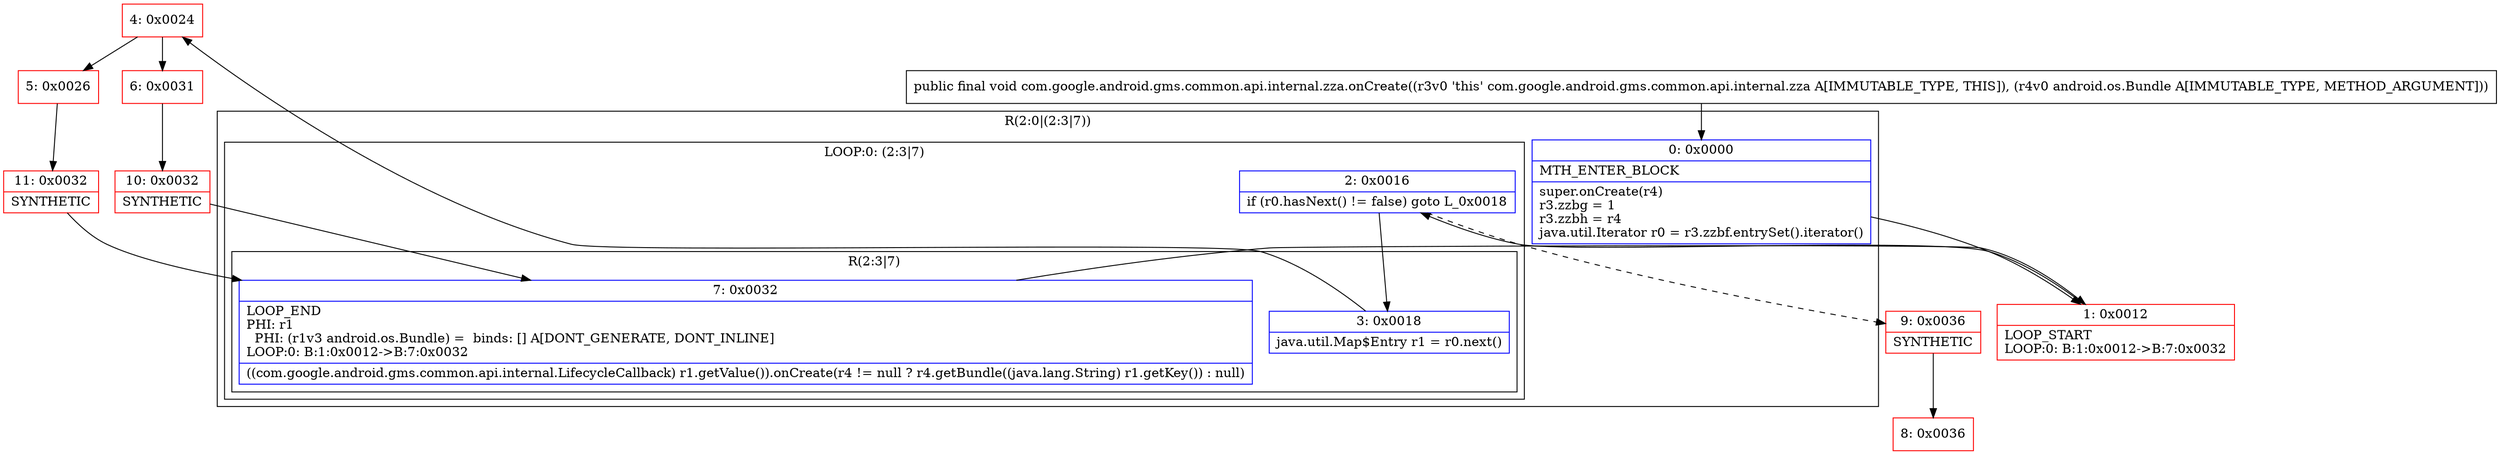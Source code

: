 digraph "CFG forcom.google.android.gms.common.api.internal.zza.onCreate(Landroid\/os\/Bundle;)V" {
subgraph cluster_Region_1653822110 {
label = "R(2:0|(2:3|7))";
node [shape=record,color=blue];
Node_0 [shape=record,label="{0\:\ 0x0000|MTH_ENTER_BLOCK\l|super.onCreate(r4)\lr3.zzbg = 1\lr3.zzbh = r4\ljava.util.Iterator r0 = r3.zzbf.entrySet().iterator()\l}"];
subgraph cluster_LoopRegion_1239414152 {
label = "LOOP:0: (2:3|7)";
node [shape=record,color=blue];
Node_2 [shape=record,label="{2\:\ 0x0016|if (r0.hasNext() != false) goto L_0x0018\l}"];
subgraph cluster_Region_1037262215 {
label = "R(2:3|7)";
node [shape=record,color=blue];
Node_3 [shape=record,label="{3\:\ 0x0018|java.util.Map$Entry r1 = r0.next()\l}"];
Node_7 [shape=record,label="{7\:\ 0x0032|LOOP_END\lPHI: r1 \l  PHI: (r1v3 android.os.Bundle) =  binds: [] A[DONT_GENERATE, DONT_INLINE]\lLOOP:0: B:1:0x0012\-\>B:7:0x0032\l|((com.google.android.gms.common.api.internal.LifecycleCallback) r1.getValue()).onCreate(r4 != null ? r4.getBundle((java.lang.String) r1.getKey()) : null)\l}"];
}
}
}
Node_1 [shape=record,color=red,label="{1\:\ 0x0012|LOOP_START\lLOOP:0: B:1:0x0012\-\>B:7:0x0032\l}"];
Node_4 [shape=record,color=red,label="{4\:\ 0x0024}"];
Node_5 [shape=record,color=red,label="{5\:\ 0x0026}"];
Node_6 [shape=record,color=red,label="{6\:\ 0x0031}"];
Node_8 [shape=record,color=red,label="{8\:\ 0x0036}"];
Node_9 [shape=record,color=red,label="{9\:\ 0x0036|SYNTHETIC\l}"];
Node_10 [shape=record,color=red,label="{10\:\ 0x0032|SYNTHETIC\l}"];
Node_11 [shape=record,color=red,label="{11\:\ 0x0032|SYNTHETIC\l}"];
MethodNode[shape=record,label="{public final void com.google.android.gms.common.api.internal.zza.onCreate((r3v0 'this' com.google.android.gms.common.api.internal.zza A[IMMUTABLE_TYPE, THIS]), (r4v0 android.os.Bundle A[IMMUTABLE_TYPE, METHOD_ARGUMENT])) }"];
MethodNode -> Node_0;
Node_0 -> Node_1;
Node_2 -> Node_3;
Node_2 -> Node_9[style=dashed];
Node_3 -> Node_4;
Node_7 -> Node_1;
Node_1 -> Node_2;
Node_4 -> Node_5;
Node_4 -> Node_6;
Node_5 -> Node_11;
Node_6 -> Node_10;
Node_9 -> Node_8;
Node_10 -> Node_7;
Node_11 -> Node_7;
}

